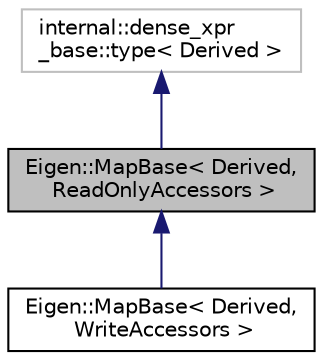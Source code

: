 digraph "Eigen::MapBase&lt; Derived, ReadOnlyAccessors &gt;"
{
  edge [fontname="Helvetica",fontsize="10",labelfontname="Helvetica",labelfontsize="10"];
  node [fontname="Helvetica",fontsize="10",shape=record];
  Node1 [label="Eigen::MapBase\< Derived,\l ReadOnlyAccessors \>",height=0.2,width=0.4,color="black", fillcolor="grey75", style="filled" fontcolor="black"];
  Node2 -> Node1 [dir="back",color="midnightblue",fontsize="10",style="solid",fontname="Helvetica"];
  Node2 [label="internal::dense_xpr\l_base::type\< Derived \>",height=0.2,width=0.4,color="grey75", fillcolor="white", style="filled"];
  Node1 -> Node3 [dir="back",color="midnightblue",fontsize="10",style="solid",fontname="Helvetica"];
  Node3 [label="Eigen::MapBase\< Derived,\l WriteAccessors \>",height=0.2,width=0.4,color="black", fillcolor="white", style="filled",URL="$classEigen_1_1MapBase_3_01Derived_00_01WriteAccessors_01_4.html"];
}
